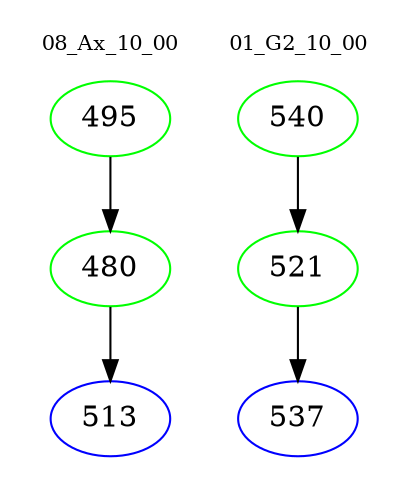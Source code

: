 digraph{
subgraph cluster_0 {
color = white
label = "08_Ax_10_00";
fontsize=10;
T0_495 [label="495", color="green"]
T0_495 -> T0_480 [color="black"]
T0_480 [label="480", color="green"]
T0_480 -> T0_513 [color="black"]
T0_513 [label="513", color="blue"]
}
subgraph cluster_1 {
color = white
label = "01_G2_10_00";
fontsize=10;
T1_540 [label="540", color="green"]
T1_540 -> T1_521 [color="black"]
T1_521 [label="521", color="green"]
T1_521 -> T1_537 [color="black"]
T1_537 [label="537", color="blue"]
}
}
